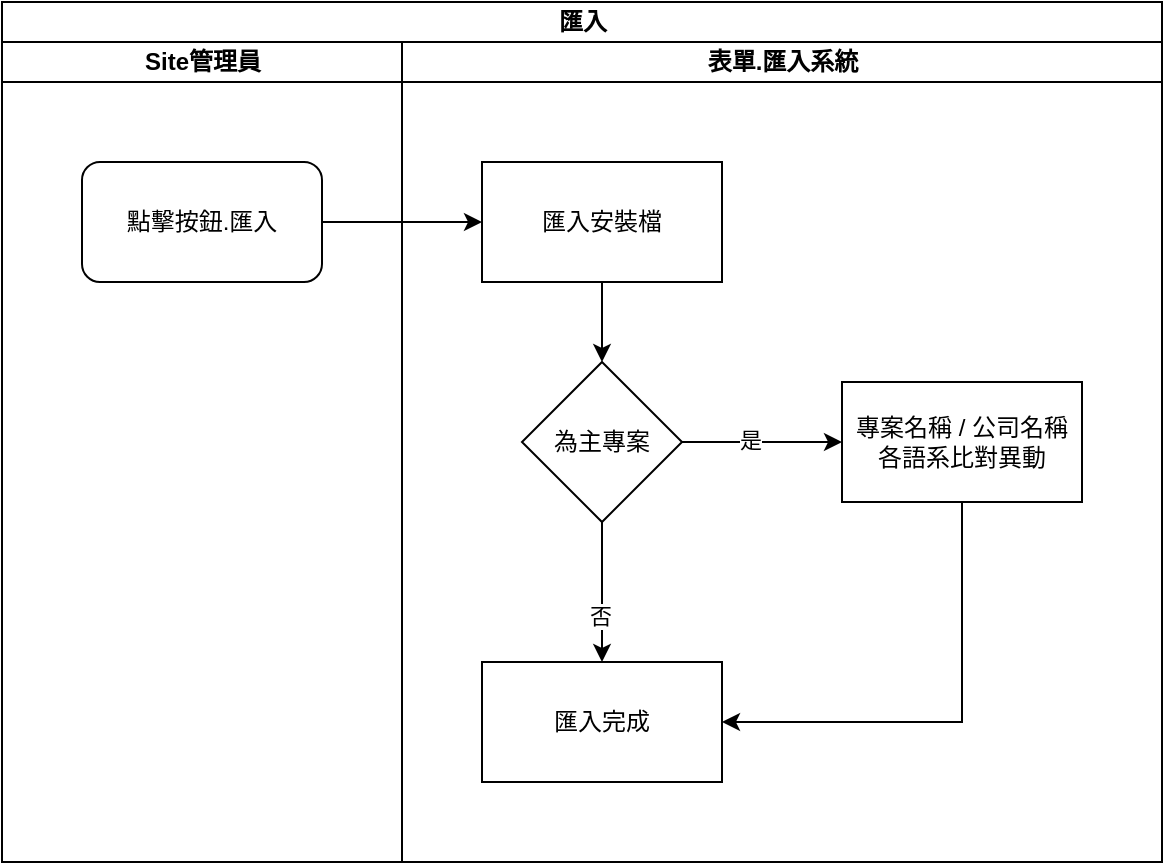 <mxfile version="13.6.2" type="device"><diagram id="20kFNcEglpApMOEB5UVB" name="第1頁"><mxGraphModel dx="1094" dy="634" grid="1" gridSize="10" guides="1" tooltips="1" connect="1" arrows="1" fold="1" page="1" pageScale="1" pageWidth="827" pageHeight="1169" math="0" shadow="0"><root><mxCell id="0"/><mxCell id="1" parent="0"/><mxCell id="siaKwEzrjP4mqBu1Z9ew-2" value="匯入" style="swimlane;html=1;childLayout=stackLayout;resizeParent=1;resizeParentMax=0;startSize=20;" parent="1" vertex="1"><mxGeometry x="80" y="80" width="580" height="430" as="geometry"/></mxCell><mxCell id="siaKwEzrjP4mqBu1Z9ew-3" value="Site管理員" style="swimlane;html=1;startSize=20;" parent="siaKwEzrjP4mqBu1Z9ew-2" vertex="1"><mxGeometry y="20" width="200" height="410" as="geometry"/></mxCell><mxCell id="siaKwEzrjP4mqBu1Z9ew-6" value="點擊按鈕.匯入" style="rounded=1;whiteSpace=wrap;html=1;" parent="siaKwEzrjP4mqBu1Z9ew-3" vertex="1"><mxGeometry x="40" y="60" width="120" height="60" as="geometry"/></mxCell><mxCell id="siaKwEzrjP4mqBu1Z9ew-10" style="edgeStyle=orthogonalEdgeStyle;rounded=0;orthogonalLoop=1;jettySize=auto;html=1;exitX=1;exitY=0.5;exitDx=0;exitDy=0;entryX=0;entryY=0.5;entryDx=0;entryDy=0;" parent="siaKwEzrjP4mqBu1Z9ew-2" source="siaKwEzrjP4mqBu1Z9ew-6" target="siaKwEzrjP4mqBu1Z9ew-7" edge="1"><mxGeometry relative="1" as="geometry"/></mxCell><mxCell id="siaKwEzrjP4mqBu1Z9ew-4" value="表單.匯入系統" style="swimlane;html=1;startSize=20;" parent="siaKwEzrjP4mqBu1Z9ew-2" vertex="1"><mxGeometry x="200" y="20" width="380" height="410" as="geometry"/></mxCell><mxCell id="siaKwEzrjP4mqBu1Z9ew-9" style="edgeStyle=orthogonalEdgeStyle;rounded=0;orthogonalLoop=1;jettySize=auto;html=1;exitX=0.5;exitY=1;exitDx=0;exitDy=0;entryX=0.5;entryY=0;entryDx=0;entryDy=0;" parent="siaKwEzrjP4mqBu1Z9ew-4" source="siaKwEzrjP4mqBu1Z9ew-7" target="siaKwEzrjP4mqBu1Z9ew-8" edge="1"><mxGeometry relative="1" as="geometry"/></mxCell><mxCell id="siaKwEzrjP4mqBu1Z9ew-7" value="匯入安裝檔" style="rounded=0;whiteSpace=wrap;html=1;" parent="siaKwEzrjP4mqBu1Z9ew-4" vertex="1"><mxGeometry x="40" y="60" width="120" height="60" as="geometry"/></mxCell><mxCell id="siaKwEzrjP4mqBu1Z9ew-13" style="edgeStyle=orthogonalEdgeStyle;rounded=0;orthogonalLoop=1;jettySize=auto;html=1;exitX=0.5;exitY=1;exitDx=0;exitDy=0;entryX=0.5;entryY=0;entryDx=0;entryDy=0;" parent="siaKwEzrjP4mqBu1Z9ew-4" source="siaKwEzrjP4mqBu1Z9ew-8" target="siaKwEzrjP4mqBu1Z9ew-12" edge="1"><mxGeometry relative="1" as="geometry"/></mxCell><mxCell id="siaKwEzrjP4mqBu1Z9ew-21" value="否" style="edgeLabel;html=1;align=center;verticalAlign=middle;resizable=0;points=[];" parent="siaKwEzrjP4mqBu1Z9ew-13" vertex="1" connectable="0"><mxGeometry x="0.329" y="-1" relative="1" as="geometry"><mxPoint as="offset"/></mxGeometry></mxCell><mxCell id="siaKwEzrjP4mqBu1Z9ew-17" style="edgeStyle=orthogonalEdgeStyle;rounded=0;orthogonalLoop=1;jettySize=auto;html=1;exitX=1;exitY=0.5;exitDx=0;exitDy=0;entryX=0;entryY=0.5;entryDx=0;entryDy=0;" parent="siaKwEzrjP4mqBu1Z9ew-4" source="siaKwEzrjP4mqBu1Z9ew-8" target="siaKwEzrjP4mqBu1Z9ew-16" edge="1"><mxGeometry relative="1" as="geometry"/></mxCell><mxCell id="siaKwEzrjP4mqBu1Z9ew-22" value="是" style="edgeLabel;html=1;align=center;verticalAlign=middle;resizable=0;points=[];" parent="siaKwEzrjP4mqBu1Z9ew-17" vertex="1" connectable="0"><mxGeometry x="-0.147" y="1" relative="1" as="geometry"><mxPoint as="offset"/></mxGeometry></mxCell><mxCell id="siaKwEzrjP4mqBu1Z9ew-8" value="為主專案" style="rhombus;whiteSpace=wrap;html=1;" parent="siaKwEzrjP4mqBu1Z9ew-4" vertex="1"><mxGeometry x="60" y="160" width="80" height="80" as="geometry"/></mxCell><mxCell id="siaKwEzrjP4mqBu1Z9ew-18" style="edgeStyle=orthogonalEdgeStyle;rounded=0;orthogonalLoop=1;jettySize=auto;html=1;exitX=0.5;exitY=1;exitDx=0;exitDy=0;entryX=1;entryY=0.5;entryDx=0;entryDy=0;" parent="siaKwEzrjP4mqBu1Z9ew-4" source="siaKwEzrjP4mqBu1Z9ew-16" target="siaKwEzrjP4mqBu1Z9ew-12" edge="1"><mxGeometry relative="1" as="geometry"/></mxCell><mxCell id="siaKwEzrjP4mqBu1Z9ew-12" value="匯入完成" style="rounded=0;whiteSpace=wrap;html=1;" parent="siaKwEzrjP4mqBu1Z9ew-4" vertex="1"><mxGeometry x="40" y="310" width="120" height="60" as="geometry"/></mxCell><mxCell id="siaKwEzrjP4mqBu1Z9ew-16" value="專案名稱 / 公司名稱&lt;br&gt;各語系比對異動" style="rounded=0;whiteSpace=wrap;html=1;" parent="siaKwEzrjP4mqBu1Z9ew-4" vertex="1"><mxGeometry x="220" y="170" width="120" height="60" as="geometry"/></mxCell></root></mxGraphModel></diagram></mxfile>